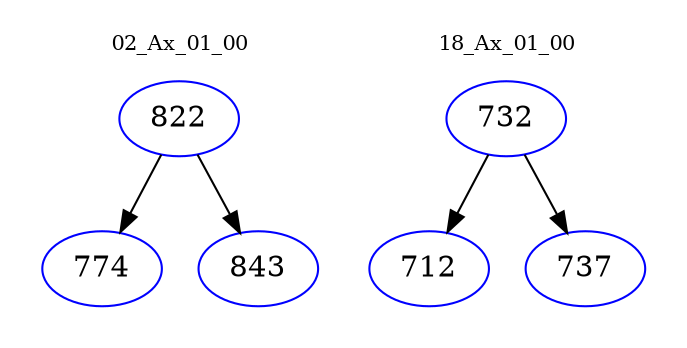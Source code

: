 digraph{
subgraph cluster_0 {
color = white
label = "02_Ax_01_00";
fontsize=10;
T0_822 [label="822", color="blue"]
T0_822 -> T0_774 [color="black"]
T0_774 [label="774", color="blue"]
T0_822 -> T0_843 [color="black"]
T0_843 [label="843", color="blue"]
}
subgraph cluster_1 {
color = white
label = "18_Ax_01_00";
fontsize=10;
T1_732 [label="732", color="blue"]
T1_732 -> T1_712 [color="black"]
T1_712 [label="712", color="blue"]
T1_732 -> T1_737 [color="black"]
T1_737 [label="737", color="blue"]
}
}
